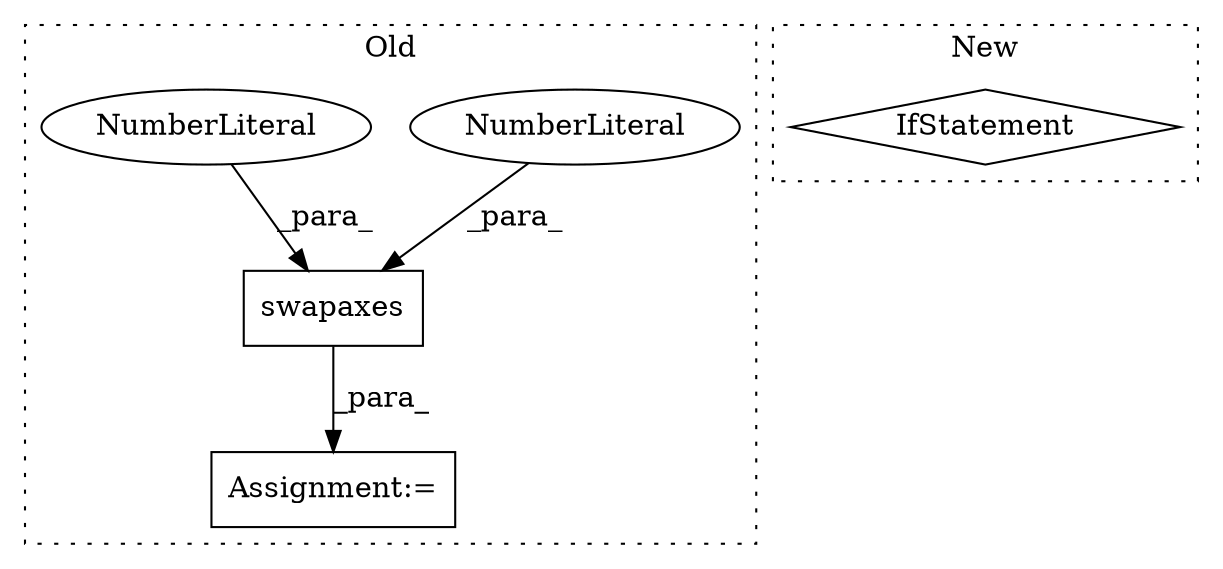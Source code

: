 digraph G {
subgraph cluster0 {
1 [label="swapaxes" a="32" s="14603,14620" l="9,1" shape="box"];
3 [label="NumberLiteral" a="34" s="14617" l="1" shape="ellipse"];
4 [label="NumberLiteral" a="34" s="14619" l="1" shape="ellipse"];
5 [label="Assignment:=" a="7" s="14640" l="1" shape="box"];
label = "Old";
style="dotted";
}
subgraph cluster1 {
2 [label="IfStatement" a="25" s="16180,16201" l="4,2" shape="diamond"];
label = "New";
style="dotted";
}
1 -> 5 [label="_para_"];
3 -> 1 [label="_para_"];
4 -> 1 [label="_para_"];
}